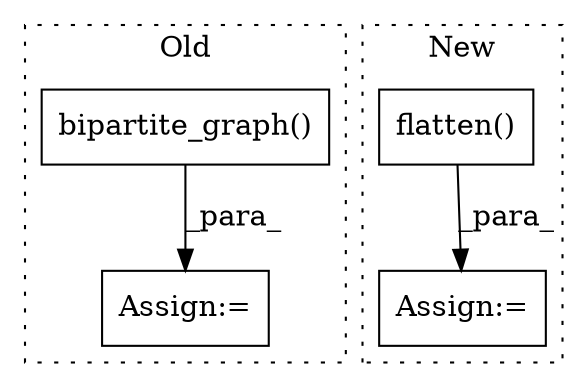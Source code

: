 digraph G {
subgraph cluster0 {
1 [label="bipartite_graph()" a="75" s="11053,11123" l="38,14" shape="box"];
4 [label="Assign:=" a="68" s="11016" l="37" shape="box"];
label = "Old";
style="dotted";
}
subgraph cluster1 {
2 [label="flatten()" a="75" s="8647" l="11" shape="box"];
3 [label="Assign:=" a="68" s="8644" l="3" shape="box"];
label = "New";
style="dotted";
}
1 -> 4 [label="_para_"];
2 -> 3 [label="_para_"];
}